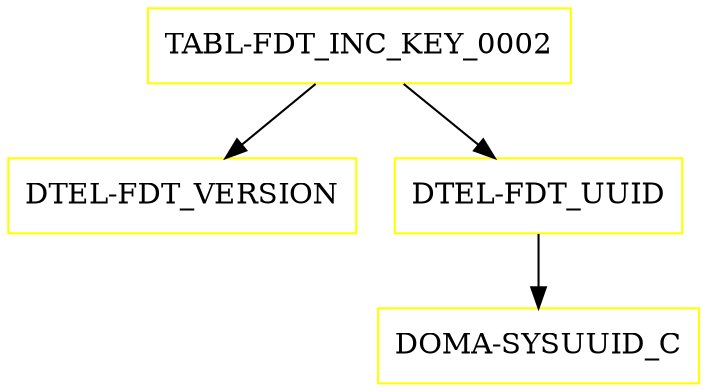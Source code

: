digraph G {
  "TABL-FDT_INC_KEY_0002" [shape=box,color=yellow];
  "DTEL-FDT_VERSION" [shape=box,color=yellow,URL="./DTEL_FDT_VERSION.html"];
  "DTEL-FDT_UUID" [shape=box,color=yellow,URL="./DTEL_FDT_UUID.html"];
  "DOMA-SYSUUID_C" [shape=box,color=yellow,URL="./DOMA_SYSUUID_C.html"];
  "TABL-FDT_INC_KEY_0002" -> "DTEL-FDT_UUID";
  "TABL-FDT_INC_KEY_0002" -> "DTEL-FDT_VERSION";
  "DTEL-FDT_UUID" -> "DOMA-SYSUUID_C";
}
